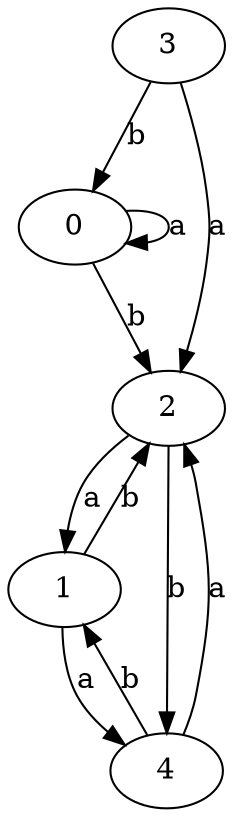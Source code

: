 digraph {
 ranksep=0.5;
 d2tdocpreamble = "\usetikzlibrary{automata}";
 d2tfigpreamble = "\tikzstyle{every state}= [ draw=blue!50,very thick,fill=blue!20]  \tikzstyle{auto}= [fill=white]";
 node [style="state"];
 edge [lblstyle="auto",topath="bend right", len=4  ]
  "0" [label="0",];
  "1" [label="1",];
  "2" [label="2",style = "state, initial"];
  "3" [label="3",];
  "4" [label="4",style = "state, accepting"];
  "0" -> "0" [label="a",topath="loop above"];
  "0" -> "2" [label="b"];
  "1" -> "2" [label="b"];
  "1" -> "4" [label="a"];
  "2" -> "1" [label="a"];
  "2" -> "4" [label="b"];
  "3" -> "0" [label="b"];
  "3" -> "2" [label="a"];
  "4" -> "1" [label="b"];
  "4" -> "2" [label="a"];
}